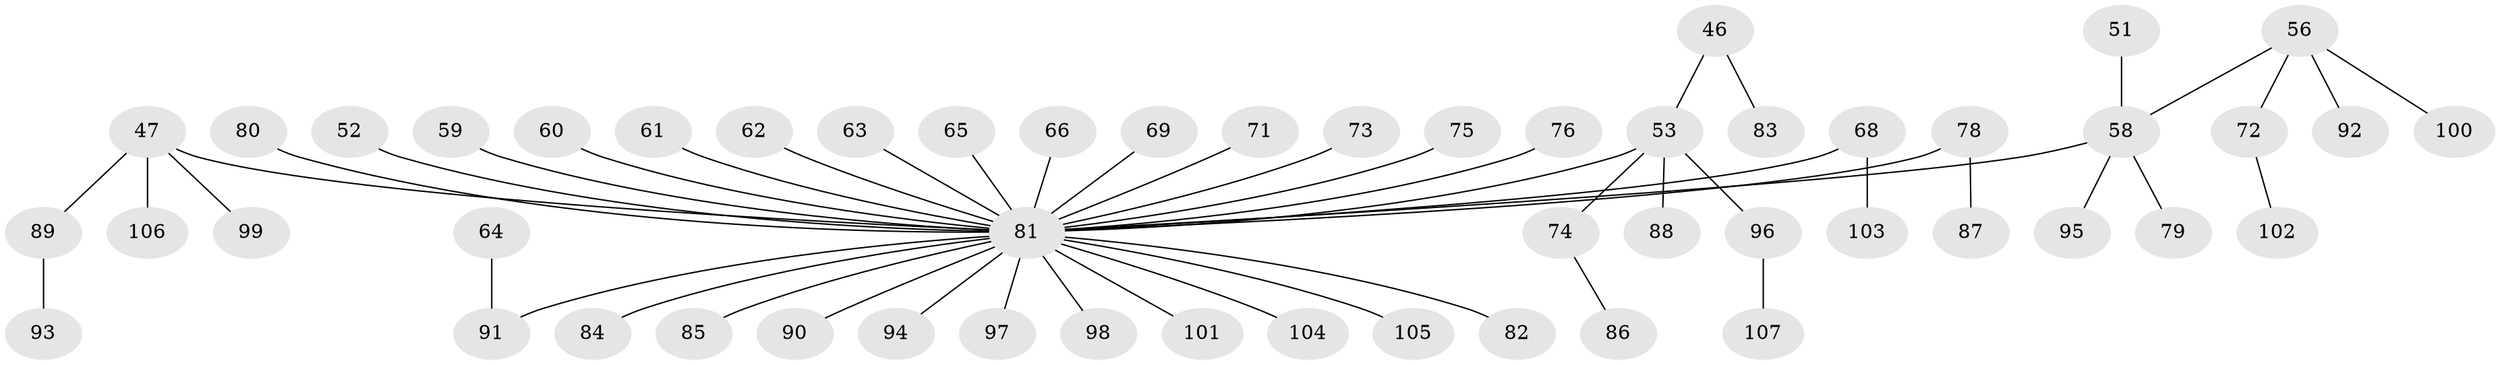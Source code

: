 // original degree distribution, {6: 0.037383177570093455, 7: 0.018691588785046728, 3: 0.102803738317757, 4: 0.04672897196261682, 1: 0.5420560747663551, 2: 0.2336448598130841, 8: 0.009345794392523364, 5: 0.009345794392523364}
// Generated by graph-tools (version 1.1) at 2025/53/03/09/25 04:53:33]
// undirected, 53 vertices, 52 edges
graph export_dot {
graph [start="1"]
  node [color=gray90,style=filled];
  46;
  47;
  51;
  52;
  53 [super="+26"];
  56;
  58 [super="+57+27"];
  59;
  60;
  61;
  62;
  63;
  64 [super="+14"];
  65;
  66;
  68;
  69;
  71;
  72;
  73;
  74 [super="+41+67"];
  75;
  76;
  78;
  79;
  80;
  81 [super="+55+77+48+32+29+50+17+20+24+22+23+25+35+36+39+44+42+43+45"];
  82;
  83;
  84;
  85;
  86;
  87;
  88;
  89;
  90;
  91 [super="+9"];
  92;
  93;
  94;
  95;
  96;
  97;
  98;
  99;
  100;
  101;
  102;
  103;
  104;
  105;
  106;
  107;
  46 -- 83;
  46 -- 53;
  47 -- 89;
  47 -- 99;
  47 -- 106;
  47 -- 81;
  51 -- 58;
  52 -- 81;
  53 -- 96;
  53 -- 88;
  53 -- 74;
  53 -- 81;
  56 -- 72;
  56 -- 92;
  56 -- 100;
  56 -- 58;
  58 -- 79;
  58 -- 95;
  58 -- 81;
  59 -- 81;
  60 -- 81;
  61 -- 81;
  62 -- 81;
  63 -- 81;
  64 -- 91;
  65 -- 81;
  66 -- 81;
  68 -- 103;
  68 -- 81;
  69 -- 81;
  71 -- 81;
  72 -- 102;
  73 -- 81;
  74 -- 86;
  75 -- 81;
  76 -- 81;
  78 -- 87;
  78 -- 81;
  80 -- 81;
  81 -- 84;
  81 -- 90;
  81 -- 82;
  81 -- 94;
  81 -- 91;
  81 -- 97;
  81 -- 98;
  81 -- 104;
  81 -- 101;
  81 -- 105;
  81 -- 85;
  89 -- 93;
  96 -- 107;
}

